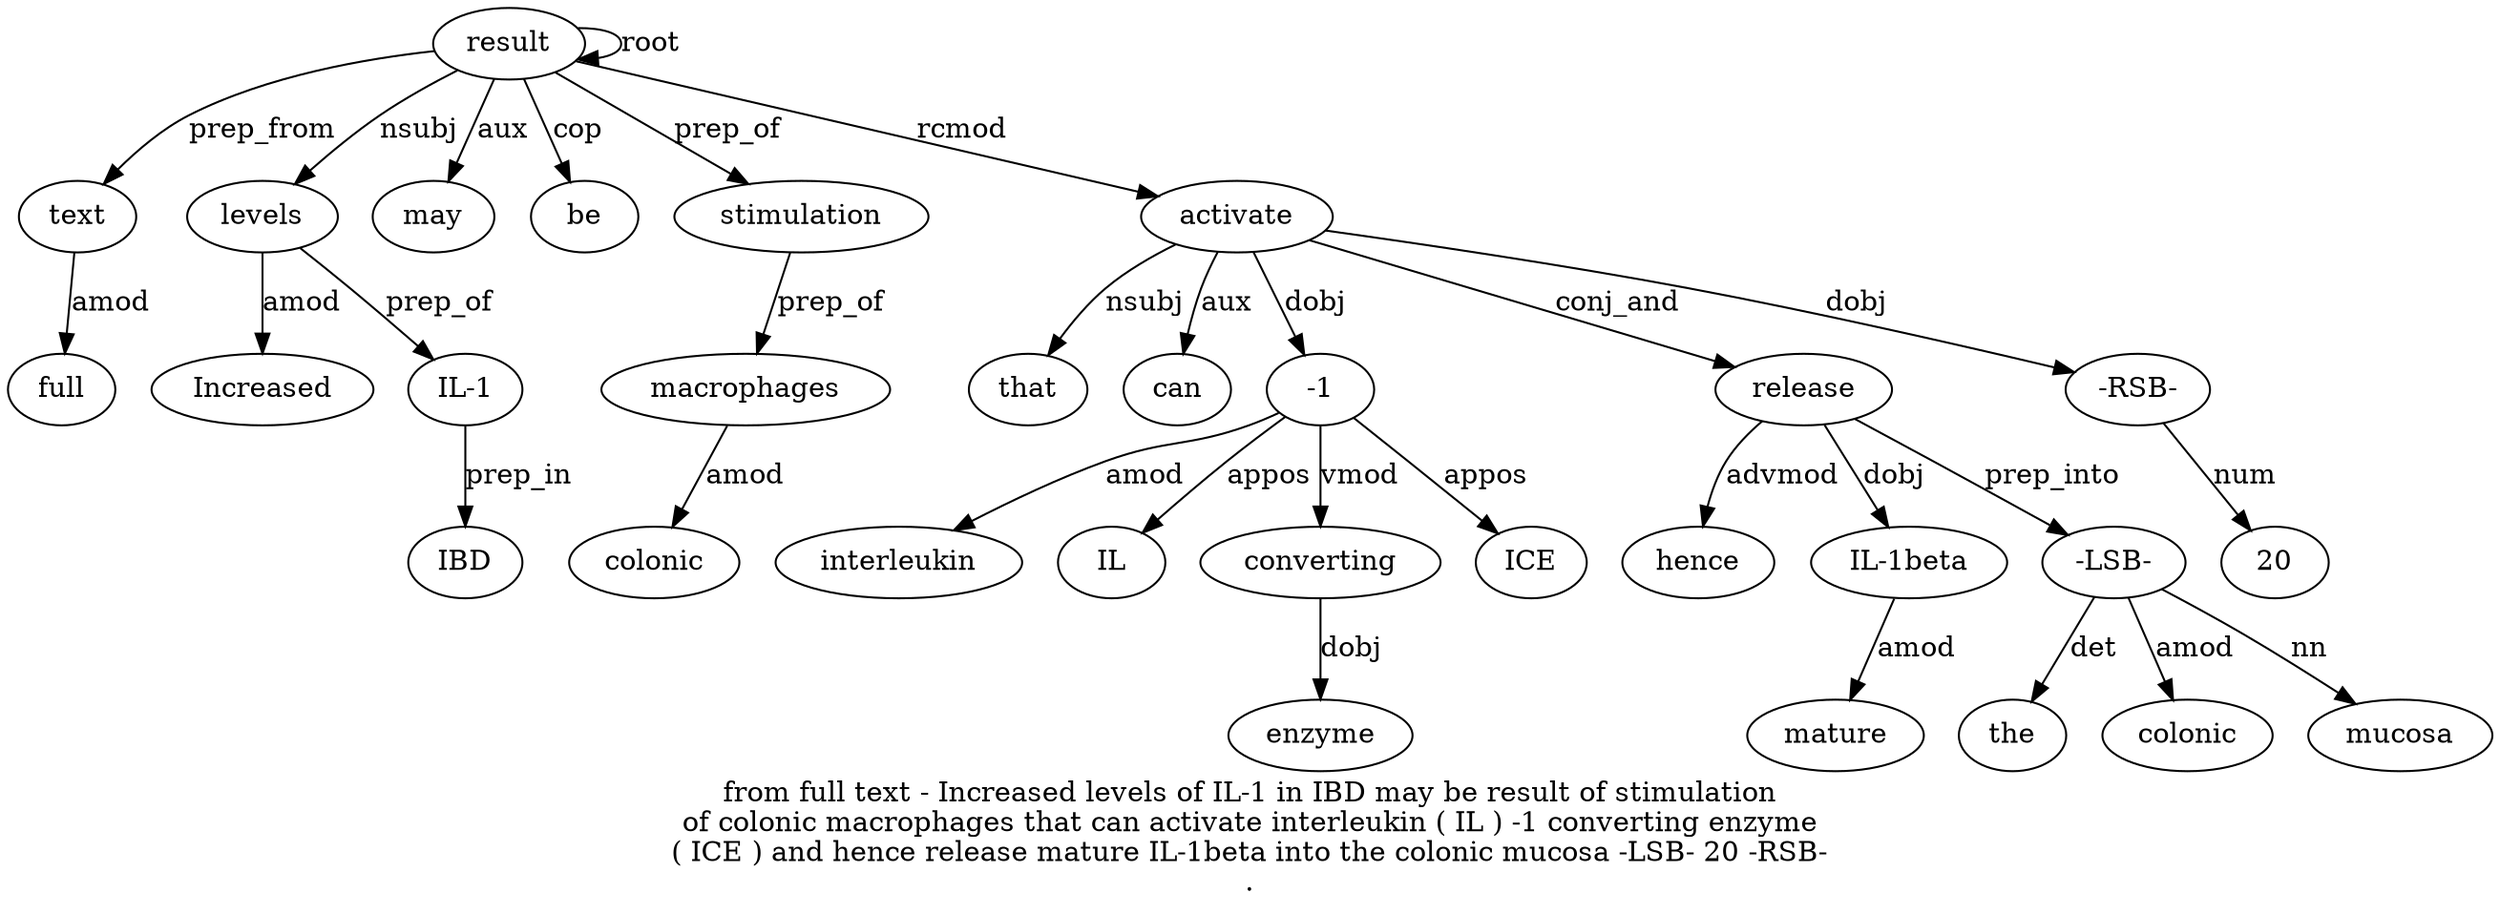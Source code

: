 digraph "from full text - Increased levels of IL-1 in IBD may be result of stimulation of colonic macrophages that can activate interleukin ( IL ) -1 converting enzyme ( ICE ) and hence release mature IL-1beta into the colonic mucosa -LSB- 20 -RSB- ." {
label="from full text - Increased levels of IL-1 in IBD may be result of stimulation
of colonic macrophages that can activate interleukin ( IL ) -1 converting enzyme
( ICE ) and hence release mature IL-1beta into the colonic mucosa -LSB- 20 -RSB-
.";
text3 [style=filled, fillcolor=white, label=text];
full2 [style=filled, fillcolor=white, label=full];
text3 -> full2  [label=amod];
result13 [style=filled, fillcolor=white, label=result];
result13 -> text3  [label=prep_from];
levels6 [style=filled, fillcolor=white, label=levels];
Increased5 [style=filled, fillcolor=white, label=Increased];
levels6 -> Increased5  [label=amod];
result13 -> levels6  [label=nsubj];
"IL-18" [style=filled, fillcolor=white, label="IL-1"];
levels6 -> "IL-18"  [label=prep_of];
IBD10 [style=filled, fillcolor=white, label=IBD];
"IL-18" -> IBD10  [label=prep_in];
may11 [style=filled, fillcolor=white, label=may];
result13 -> may11  [label=aux];
be12 [style=filled, fillcolor=white, label=be];
result13 -> be12  [label=cop];
result13 -> result13  [label=root];
stimulation15 [style=filled, fillcolor=white, label=stimulation];
result13 -> stimulation15  [label=prep_of];
macrophages18 [style=filled, fillcolor=white, label=macrophages];
colonic17 [style=filled, fillcolor=white, label=colonic];
macrophages18 -> colonic17  [label=amod];
stimulation15 -> macrophages18  [label=prep_of];
activate21 [style=filled, fillcolor=white, label=activate];
that19 [style=filled, fillcolor=white, label=that];
activate21 -> that19  [label=nsubj];
can20 [style=filled, fillcolor=white, label=can];
activate21 -> can20  [label=aux];
result13 -> activate21  [label=rcmod];
"-126" [style=filled, fillcolor=white, label="-1"];
interleukin22 [style=filled, fillcolor=white, label=interleukin];
"-126" -> interleukin22  [label=amod];
IL24 [style=filled, fillcolor=white, label=IL];
"-126" -> IL24  [label=appos];
activate21 -> "-126"  [label=dobj];
converting27 [style=filled, fillcolor=white, label=converting];
"-126" -> converting27  [label=vmod];
enzyme28 [style=filled, fillcolor=white, label=enzyme];
converting27 -> enzyme28  [label=dobj];
ICE30 [style=filled, fillcolor=white, label=ICE];
"-126" -> ICE30  [label=appos];
release34 [style=filled, fillcolor=white, label=release];
hence33 [style=filled, fillcolor=white, label=hence];
release34 -> hence33  [label=advmod];
activate21 -> release34  [label=conj_and];
"IL-1beta36" [style=filled, fillcolor=white, label="IL-1beta"];
mature35 [style=filled, fillcolor=white, label=mature];
"IL-1beta36" -> mature35  [label=amod];
release34 -> "IL-1beta36"  [label=dobj];
"-LSB-41" [style=filled, fillcolor=white, label="-LSB-"];
the38 [style=filled, fillcolor=white, label=the];
"-LSB-41" -> the38  [label=det];
colonic39 [style=filled, fillcolor=white, label=colonic];
"-LSB-41" -> colonic39  [label=amod];
mucosa40 [style=filled, fillcolor=white, label=mucosa];
"-LSB-41" -> mucosa40  [label=nn];
release34 -> "-LSB-41"  [label=prep_into];
"-RSB-43" [style=filled, fillcolor=white, label="-RSB-"];
204 [style=filled, fillcolor=white, label=20];
"-RSB-43" -> 204  [label=num];
activate21 -> "-RSB-43"  [label=dobj];
}
